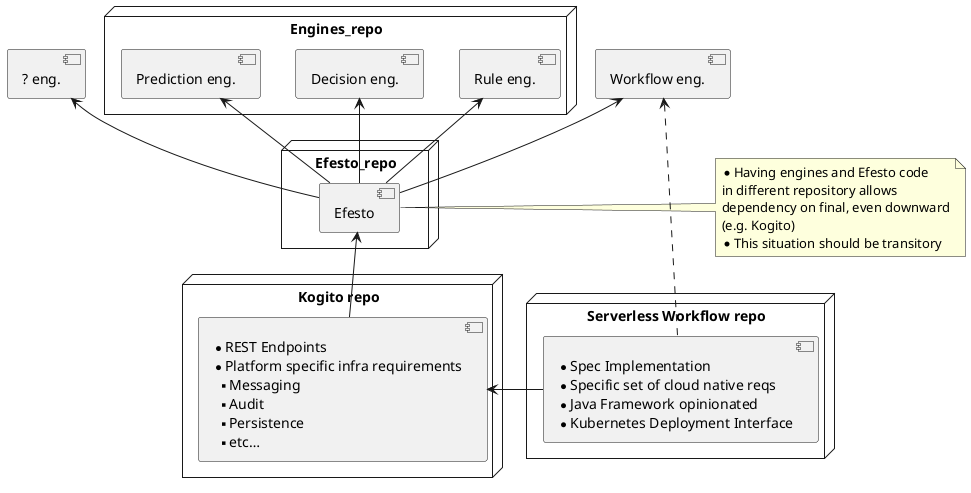 @startuml
'https://plantuml.com/component-diagram

node Engines_repo {
  [Rule eng.]
  [Decision eng.]
  [Prediction eng.]
}

[? eng.]

node Efesto_repo {
  [Rule eng.] <--  [Efesto]
  [Decision eng.] <--  [Efesto]
  [Prediction eng.] <--  [Efesto]
  [? eng.] <--  [Efesto]
}

[Workflow eng.] <- [Efesto]

note left of Efesto
    * Having engines and Efesto code
    in different repository allows
    dependency on final, even downward
    (e.g. Kogito)
    * This situation should be transitory
end note


node "Kogito repo" {
  component Kogito [
    * REST Endpoints
    * Platform specific infra requirements
    ** Messaging
    ** Audit
    ** Persistence
    ** etc…
  ]
}

[Efesto] <-- [Kogito]

node "Serverless Workflow repo" {
  component Serverless_Workflow [
    * Spec Implementation
    * Specific set of cloud native reqs
    * Java Framework opinionated
    * Kubernetes Deployment Interface
   ]
}

[Workflow eng.] <... [Serverless_Workflow]

[Kogito] <- [Serverless_Workflow]



@enduml